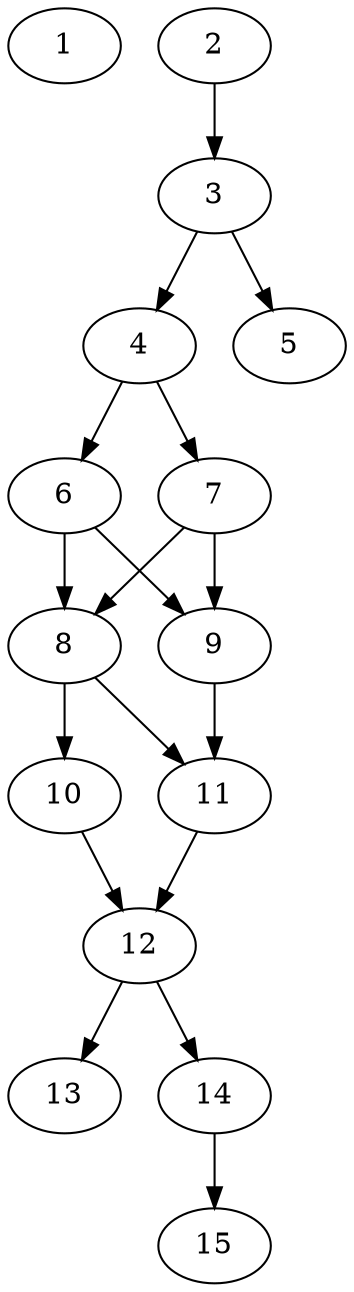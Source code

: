 // DAG automatically generated by daggen at Thu Oct  3 13:59:26 2019
// ./daggen --dot -n 15 --ccr 0.3 --fat 0.3 --regular 0.7 --density 0.7 --mindata 5242880 --maxdata 52428800 
digraph G {
  1 [size="90149547", alpha="0.09", expect_size="27044864"] 
  2 [size="146657280", alpha="0.10", expect_size="43997184"] 
  2 -> 3 [size ="43997184"]
  3 [size="31211520", alpha="0.16", expect_size="9363456"] 
  3 -> 4 [size ="9363456"]
  3 -> 5 [size ="9363456"]
  4 [size="76701013", alpha="0.11", expect_size="23010304"] 
  4 -> 6 [size ="23010304"]
  4 -> 7 [size ="23010304"]
  5 [size="90327040", alpha="0.18", expect_size="27098112"] 
  6 [size="170554027", alpha="0.03", expect_size="51166208"] 
  6 -> 8 [size ="51166208"]
  6 -> 9 [size ="51166208"]
  7 [size="160092160", alpha="0.14", expect_size="48027648"] 
  7 -> 8 [size ="48027648"]
  7 -> 9 [size ="48027648"]
  8 [size="22872747", alpha="0.19", expect_size="6861824"] 
  8 -> 10 [size ="6861824"]
  8 -> 11 [size ="6861824"]
  9 [size="158989653", alpha="0.13", expect_size="47696896"] 
  9 -> 11 [size ="47696896"]
  10 [size="147107840", alpha="0.12", expect_size="44132352"] 
  10 -> 12 [size ="44132352"]
  11 [size="47837867", alpha="0.05", expect_size="14351360"] 
  11 -> 12 [size ="14351360"]
  12 [size="115432107", alpha="0.15", expect_size="34629632"] 
  12 -> 13 [size ="34629632"]
  12 -> 14 [size ="34629632"]
  13 [size="39335253", alpha="0.11", expect_size="11800576"] 
  14 [size="163665920", alpha="0.16", expect_size="49099776"] 
  14 -> 15 [size ="49099776"]
  15 [size="94532267", alpha="0.10", expect_size="28359680"] 
}
